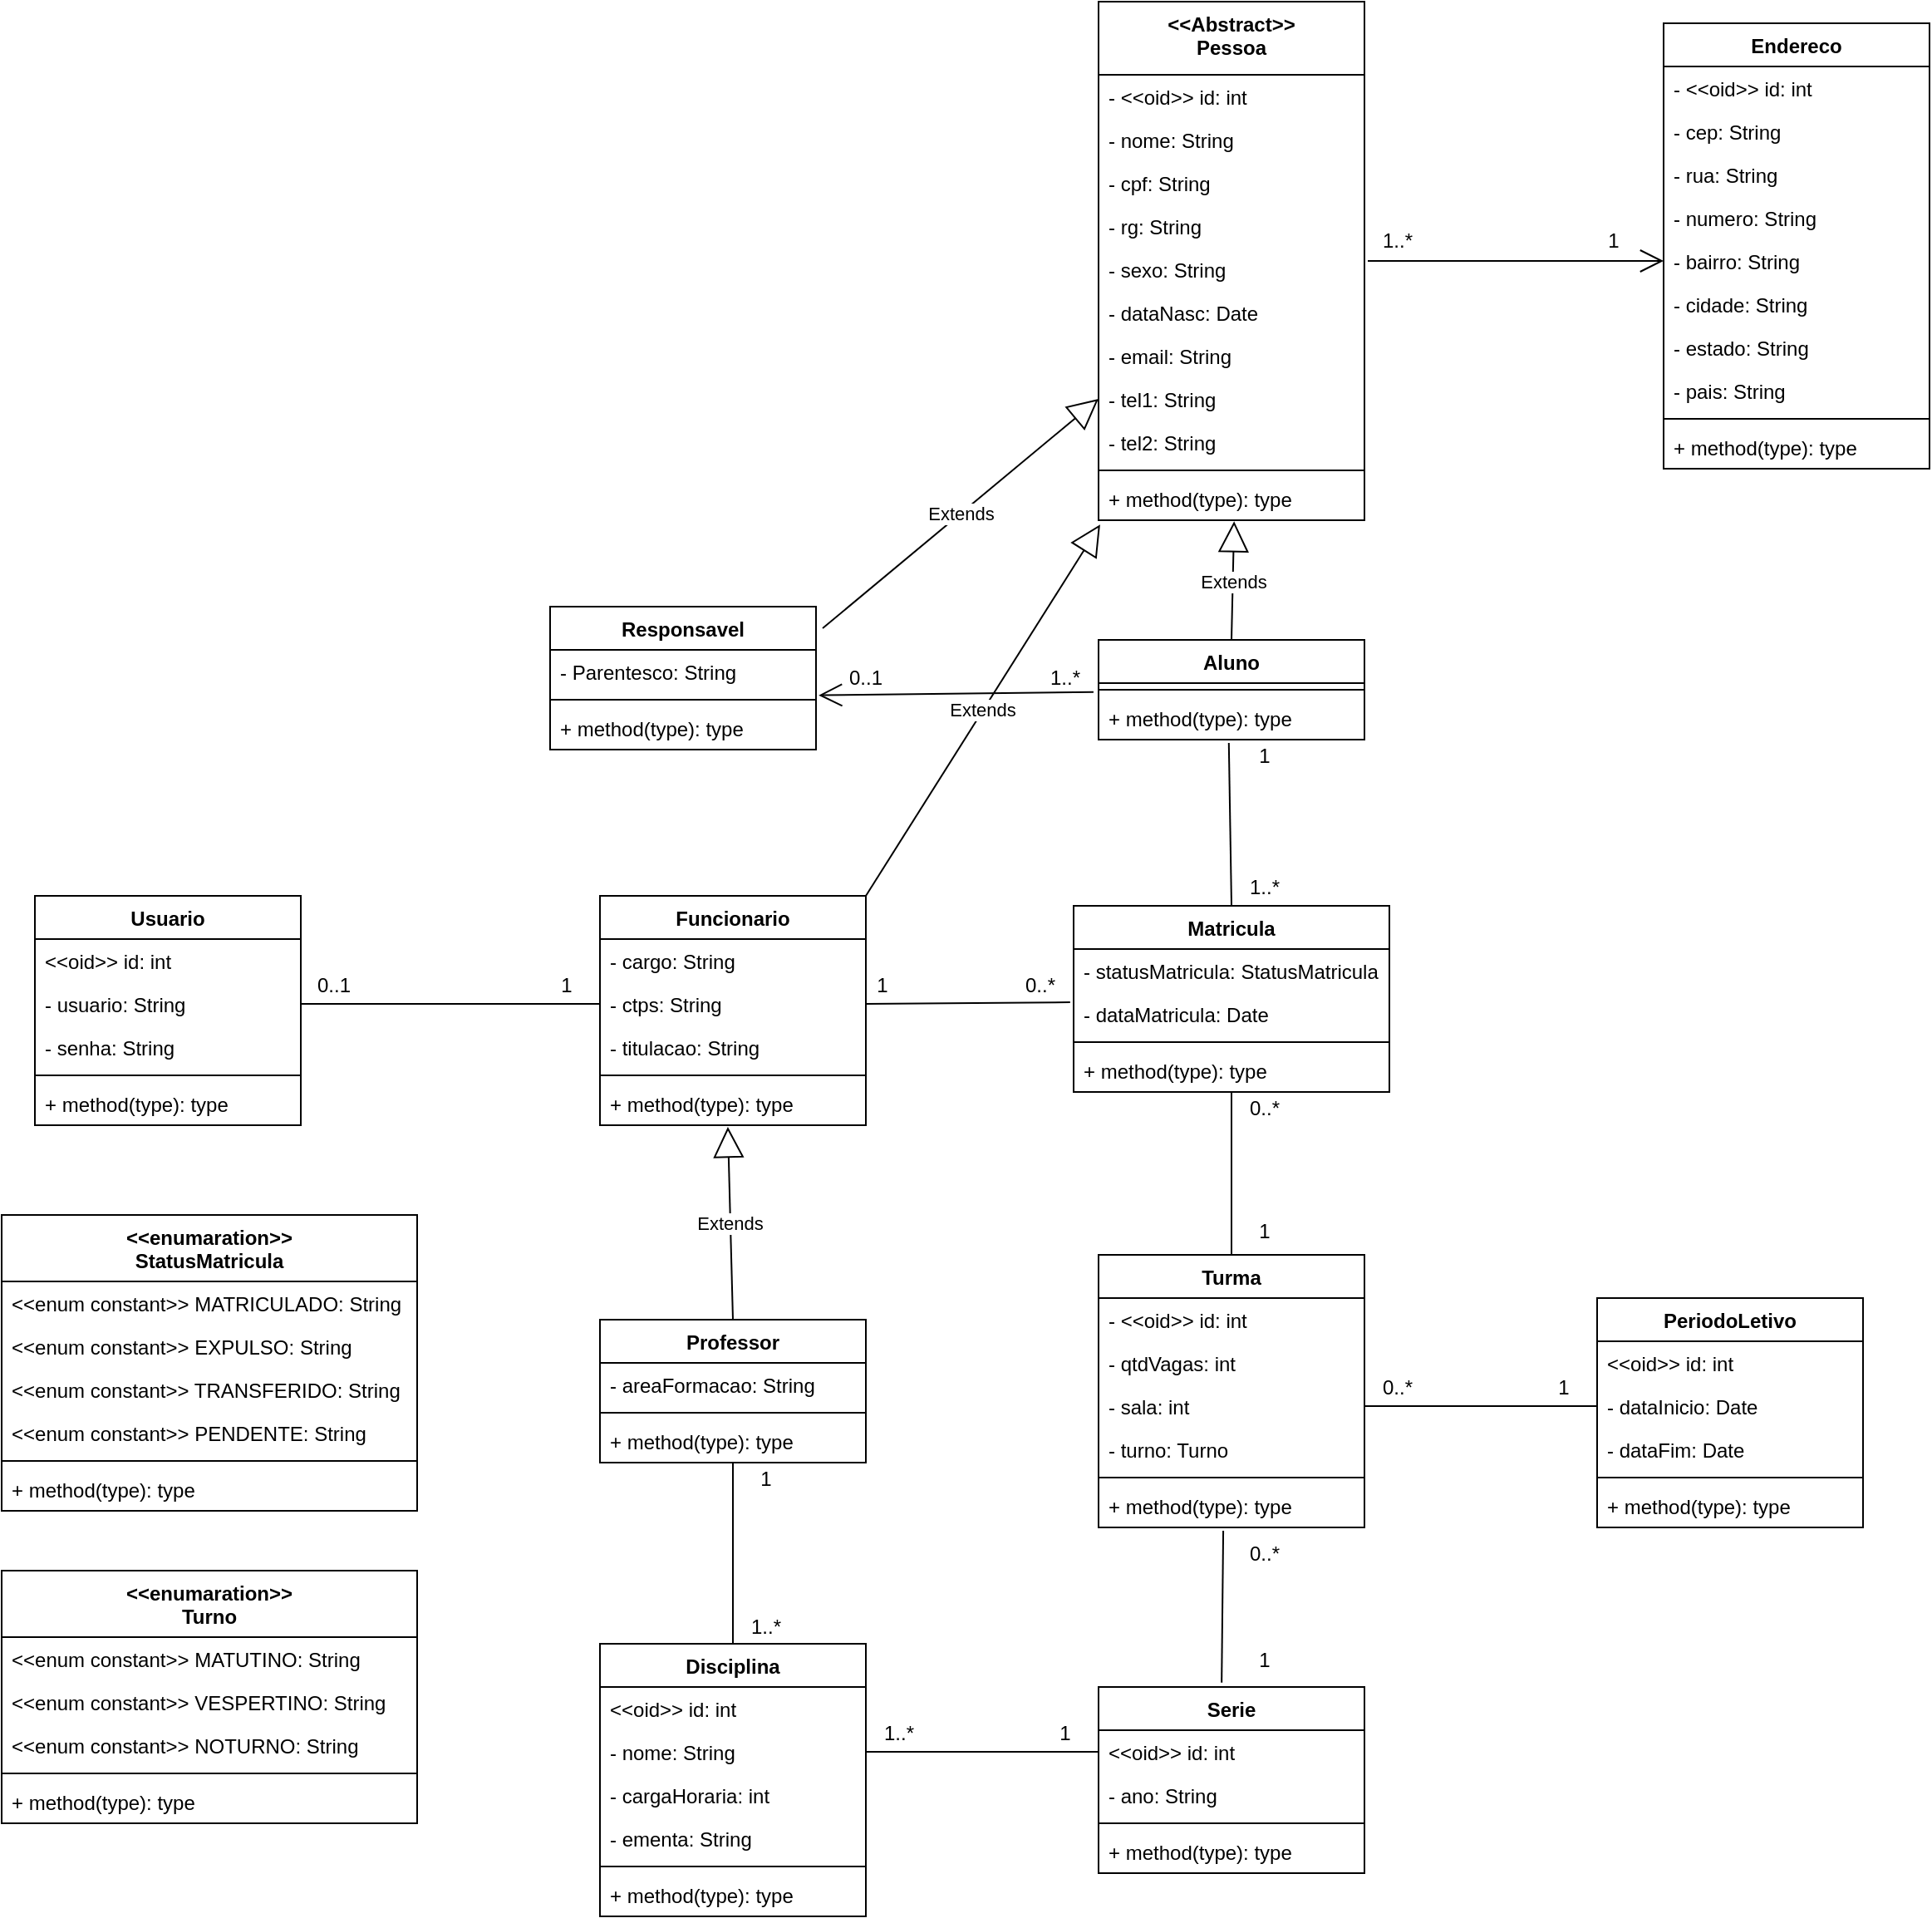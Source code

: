 <mxfile version="13.8.0" type="device"><diagram id="C5RBs43oDa-KdzZeNtuy" name="Page-1"><mxGraphModel dx="1609" dy="437" grid="1" gridSize="10" guides="1" tooltips="1" connect="1" arrows="1" fold="1" page="1" pageScale="1" pageWidth="827" pageHeight="1169" math="0" shadow="0"><root><mxCell id="WIyWlLk6GJQsqaUBKTNV-0"/><mxCell id="WIyWlLk6GJQsqaUBKTNV-1" parent="WIyWlLk6GJQsqaUBKTNV-0"/><mxCell id="DiafHQmwweqsq3NLb77E-28" value="" style="endArrow=open;endFill=1;endSize=12;html=1;entryX=0;entryY=0.5;entryDx=0;entryDy=0;" parent="WIyWlLk6GJQsqaUBKTNV-1" target="DiafHQmwweqsq3NLb77E-21" edge="1"><mxGeometry width="160" relative="1" as="geometry"><mxPoint x="462" y="182" as="sourcePoint"/><mxPoint x="490" y="470" as="targetPoint"/></mxGeometry></mxCell><mxCell id="DiafHQmwweqsq3NLb77E-4" value="&lt;&lt;Abstract&gt;&gt;&#10;Pessoa" style="swimlane;fontStyle=1;align=center;verticalAlign=top;childLayout=stackLayout;horizontal=1;startSize=44;horizontalStack=0;resizeParent=1;resizeParentMax=0;resizeLast=0;collapsible=1;marginBottom=0;" parent="WIyWlLk6GJQsqaUBKTNV-1" vertex="1"><mxGeometry x="300" y="26" width="160" height="312" as="geometry"/></mxCell><mxCell id="DiafHQmwweqsq3NLb77E-5" value="- &lt;&lt;oid&gt;&gt; id: int" style="text;strokeColor=none;fillColor=none;align=left;verticalAlign=top;spacingLeft=4;spacingRight=4;overflow=hidden;rotatable=0;points=[[0,0.5],[1,0.5]];portConstraint=eastwest;" parent="DiafHQmwweqsq3NLb77E-4" vertex="1"><mxGeometry y="44" width="160" height="26" as="geometry"/></mxCell><mxCell id="DiafHQmwweqsq3NLb77E-8" value="- nome: String" style="text;strokeColor=none;fillColor=none;align=left;verticalAlign=top;spacingLeft=4;spacingRight=4;overflow=hidden;rotatable=0;points=[[0,0.5],[1,0.5]];portConstraint=eastwest;" parent="DiafHQmwweqsq3NLb77E-4" vertex="1"><mxGeometry y="70" width="160" height="26" as="geometry"/></mxCell><mxCell id="DiafHQmwweqsq3NLb77E-9" value="- cpf: String" style="text;strokeColor=none;fillColor=none;align=left;verticalAlign=top;spacingLeft=4;spacingRight=4;overflow=hidden;rotatable=0;points=[[0,0.5],[1,0.5]];portConstraint=eastwest;" parent="DiafHQmwweqsq3NLb77E-4" vertex="1"><mxGeometry y="96" width="160" height="26" as="geometry"/></mxCell><mxCell id="DiafHQmwweqsq3NLb77E-10" value="- rg: String" style="text;strokeColor=none;fillColor=none;align=left;verticalAlign=top;spacingLeft=4;spacingRight=4;overflow=hidden;rotatable=0;points=[[0,0.5],[1,0.5]];portConstraint=eastwest;" parent="DiafHQmwweqsq3NLb77E-4" vertex="1"><mxGeometry y="122" width="160" height="26" as="geometry"/></mxCell><mxCell id="DiafHQmwweqsq3NLb77E-15" value="- sexo: String" style="text;strokeColor=none;fillColor=none;align=left;verticalAlign=top;spacingLeft=4;spacingRight=4;overflow=hidden;rotatable=0;points=[[0,0.5],[1,0.5]];portConstraint=eastwest;" parent="DiafHQmwweqsq3NLb77E-4" vertex="1"><mxGeometry y="148" width="160" height="26" as="geometry"/></mxCell><mxCell id="DiafHQmwweqsq3NLb77E-12" value="- dataNasc: Date" style="text;strokeColor=none;fillColor=none;align=left;verticalAlign=top;spacingLeft=4;spacingRight=4;overflow=hidden;rotatable=0;points=[[0,0.5],[1,0.5]];portConstraint=eastwest;" parent="DiafHQmwweqsq3NLb77E-4" vertex="1"><mxGeometry y="174" width="160" height="26" as="geometry"/></mxCell><mxCell id="DiafHQmwweqsq3NLb77E-11" value="- email: String" style="text;strokeColor=none;fillColor=none;align=left;verticalAlign=top;spacingLeft=4;spacingRight=4;overflow=hidden;rotatable=0;points=[[0,0.5],[1,0.5]];portConstraint=eastwest;" parent="DiafHQmwweqsq3NLb77E-4" vertex="1"><mxGeometry y="200" width="160" height="26" as="geometry"/></mxCell><mxCell id="DiafHQmwweqsq3NLb77E-13" value="- tel1: String" style="text;strokeColor=none;fillColor=none;align=left;verticalAlign=top;spacingLeft=4;spacingRight=4;overflow=hidden;rotatable=0;points=[[0,0.5],[1,0.5]];portConstraint=eastwest;" parent="DiafHQmwweqsq3NLb77E-4" vertex="1"><mxGeometry y="226" width="160" height="26" as="geometry"/></mxCell><mxCell id="DiafHQmwweqsq3NLb77E-14" value="- tel2: String" style="text;strokeColor=none;fillColor=none;align=left;verticalAlign=top;spacingLeft=4;spacingRight=4;overflow=hidden;rotatable=0;points=[[0,0.5],[1,0.5]];portConstraint=eastwest;" parent="DiafHQmwweqsq3NLb77E-4" vertex="1"><mxGeometry y="252" width="160" height="26" as="geometry"/></mxCell><mxCell id="DiafHQmwweqsq3NLb77E-6" value="" style="line;strokeWidth=1;fillColor=none;align=left;verticalAlign=middle;spacingTop=-1;spacingLeft=3;spacingRight=3;rotatable=0;labelPosition=right;points=[];portConstraint=eastwest;" parent="DiafHQmwweqsq3NLb77E-4" vertex="1"><mxGeometry y="278" width="160" height="8" as="geometry"/></mxCell><mxCell id="DiafHQmwweqsq3NLb77E-7" value="+ method(type): type" style="text;strokeColor=none;fillColor=none;align=left;verticalAlign=top;spacingLeft=4;spacingRight=4;overflow=hidden;rotatable=0;points=[[0,0.5],[1,0.5]];portConstraint=eastwest;" parent="DiafHQmwweqsq3NLb77E-4" vertex="1"><mxGeometry y="286" width="160" height="26" as="geometry"/></mxCell><mxCell id="DiafHQmwweqsq3NLb77E-38" value="Extends" style="endArrow=block;endSize=16;endFill=0;html=1;exitX=1;exitY=0;exitDx=0;exitDy=0;entryX=0.006;entryY=1.103;entryDx=0;entryDy=0;entryPerimeter=0;" parent="WIyWlLk6GJQsqaUBKTNV-1" source="DiafHQmwweqsq3NLb77E-34" target="DiafHQmwweqsq3NLb77E-7" edge="1"><mxGeometry width="160" relative="1" as="geometry"><mxPoint x="180" y="319" as="sourcePoint"/><mxPoint x="310" y="323" as="targetPoint"/><Array as="points"/></mxGeometry></mxCell><mxCell id="DiafHQmwweqsq3NLb77E-49" value="Extends" style="endArrow=block;endSize=16;endFill=0;html=1;exitX=0.5;exitY=0;exitDx=0;exitDy=0;entryX=0.481;entryY=1.038;entryDx=0;entryDy=0;entryPerimeter=0;" parent="WIyWlLk6GJQsqaUBKTNV-1" source="DiafHQmwweqsq3NLb77E-45" target="DiafHQmwweqsq3NLb77E-37" edge="1"><mxGeometry width="160" relative="1" as="geometry"><mxPoint x="170" y="500" as="sourcePoint"/><mxPoint x="310" y="411" as="targetPoint"/><Array as="points"/></mxGeometry></mxCell><mxCell id="DiafHQmwweqsq3NLb77E-61" value="Extends" style="endArrow=block;endSize=16;endFill=0;html=1;exitX=1.025;exitY=0.151;exitDx=0;exitDy=0;exitPerimeter=0;entryX=0;entryY=0.5;entryDx=0;entryDy=0;" parent="WIyWlLk6GJQsqaUBKTNV-1" source="DiafHQmwweqsq3NLb77E-29" target="DiafHQmwweqsq3NLb77E-13" edge="1"><mxGeometry width="160" relative="1" as="geometry"><mxPoint x="330" y="520" as="sourcePoint"/><mxPoint x="490" y="520" as="targetPoint"/></mxGeometry></mxCell><mxCell id="DiafHQmwweqsq3NLb77E-16" value="Endereco" style="swimlane;fontStyle=1;align=center;verticalAlign=top;childLayout=stackLayout;horizontal=1;startSize=26;horizontalStack=0;resizeParent=1;resizeParentMax=0;resizeLast=0;collapsible=1;marginBottom=0;" parent="WIyWlLk6GJQsqaUBKTNV-1" vertex="1"><mxGeometry x="640" y="39" width="160" height="268" as="geometry"/></mxCell><mxCell id="DiafHQmwweqsq3NLb77E-17" value="- &lt;&lt;oid&gt;&gt; id: int" style="text;strokeColor=none;fillColor=none;align=left;verticalAlign=top;spacingLeft=4;spacingRight=4;overflow=hidden;rotatable=0;points=[[0,0.5],[1,0.5]];portConstraint=eastwest;" parent="DiafHQmwweqsq3NLb77E-16" vertex="1"><mxGeometry y="26" width="160" height="26" as="geometry"/></mxCell><mxCell id="DiafHQmwweqsq3NLb77E-18" value="- cep: String" style="text;strokeColor=none;fillColor=none;align=left;verticalAlign=top;spacingLeft=4;spacingRight=4;overflow=hidden;rotatable=0;points=[[0,0.5],[1,0.5]];portConstraint=eastwest;" parent="DiafHQmwweqsq3NLb77E-16" vertex="1"><mxGeometry y="52" width="160" height="26" as="geometry"/></mxCell><mxCell id="DiafHQmwweqsq3NLb77E-19" value="- rua: String" style="text;strokeColor=none;fillColor=none;align=left;verticalAlign=top;spacingLeft=4;spacingRight=4;overflow=hidden;rotatable=0;points=[[0,0.5],[1,0.5]];portConstraint=eastwest;" parent="DiafHQmwweqsq3NLb77E-16" vertex="1"><mxGeometry y="78" width="160" height="26" as="geometry"/></mxCell><mxCell id="DiafHQmwweqsq3NLb77E-20" value="- numero: String" style="text;strokeColor=none;fillColor=none;align=left;verticalAlign=top;spacingLeft=4;spacingRight=4;overflow=hidden;rotatable=0;points=[[0,0.5],[1,0.5]];portConstraint=eastwest;" parent="DiafHQmwweqsq3NLb77E-16" vertex="1"><mxGeometry y="104" width="160" height="26" as="geometry"/></mxCell><mxCell id="DiafHQmwweqsq3NLb77E-21" value="- bairro: String" style="text;strokeColor=none;fillColor=none;align=left;verticalAlign=top;spacingLeft=4;spacingRight=4;overflow=hidden;rotatable=0;points=[[0,0.5],[1,0.5]];portConstraint=eastwest;" parent="DiafHQmwweqsq3NLb77E-16" vertex="1"><mxGeometry y="130" width="160" height="26" as="geometry"/></mxCell><mxCell id="DiafHQmwweqsq3NLb77E-23" value="- cidade: String" style="text;strokeColor=none;fillColor=none;align=left;verticalAlign=top;spacingLeft=4;spacingRight=4;overflow=hidden;rotatable=0;points=[[0,0.5],[1,0.5]];portConstraint=eastwest;" parent="DiafHQmwweqsq3NLb77E-16" vertex="1"><mxGeometry y="156" width="160" height="26" as="geometry"/></mxCell><mxCell id="DiafHQmwweqsq3NLb77E-24" value="- estado: String" style="text;strokeColor=none;fillColor=none;align=left;verticalAlign=top;spacingLeft=4;spacingRight=4;overflow=hidden;rotatable=0;points=[[0,0.5],[1,0.5]];portConstraint=eastwest;" parent="DiafHQmwweqsq3NLb77E-16" vertex="1"><mxGeometry y="182" width="160" height="26" as="geometry"/></mxCell><mxCell id="DiafHQmwweqsq3NLb77E-25" value="- pais: String" style="text;strokeColor=none;fillColor=none;align=left;verticalAlign=top;spacingLeft=4;spacingRight=4;overflow=hidden;rotatable=0;points=[[0,0.5],[1,0.5]];portConstraint=eastwest;" parent="DiafHQmwweqsq3NLb77E-16" vertex="1"><mxGeometry y="208" width="160" height="26" as="geometry"/></mxCell><mxCell id="DiafHQmwweqsq3NLb77E-26" value="" style="line;strokeWidth=1;fillColor=none;align=left;verticalAlign=middle;spacingTop=-1;spacingLeft=3;spacingRight=3;rotatable=0;labelPosition=right;points=[];portConstraint=eastwest;" parent="DiafHQmwweqsq3NLb77E-16" vertex="1"><mxGeometry y="234" width="160" height="8" as="geometry"/></mxCell><mxCell id="DiafHQmwweqsq3NLb77E-27" value="+ method(type): type" style="text;strokeColor=none;fillColor=none;align=left;verticalAlign=top;spacingLeft=4;spacingRight=4;overflow=hidden;rotatable=0;points=[[0,0.5],[1,0.5]];portConstraint=eastwest;" parent="DiafHQmwweqsq3NLb77E-16" vertex="1"><mxGeometry y="242" width="160" height="26" as="geometry"/></mxCell><mxCell id="DiafHQmwweqsq3NLb77E-50" value="Matricula" style="swimlane;fontStyle=1;align=center;verticalAlign=top;childLayout=stackLayout;horizontal=1;startSize=26;horizontalStack=0;resizeParent=1;resizeParentMax=0;resizeLast=0;collapsible=1;marginBottom=0;" parent="WIyWlLk6GJQsqaUBKTNV-1" vertex="1"><mxGeometry x="285" y="570" width="190" height="112" as="geometry"/></mxCell><mxCell id="DiafHQmwweqsq3NLb77E-51" value="- statusMatricula: StatusMatricula" style="text;strokeColor=none;fillColor=none;align=left;verticalAlign=top;spacingLeft=4;spacingRight=4;overflow=hidden;rotatable=0;points=[[0,0.5],[1,0.5]];portConstraint=eastwest;" parent="DiafHQmwweqsq3NLb77E-50" vertex="1"><mxGeometry y="26" width="190" height="26" as="geometry"/></mxCell><mxCell id="DiafHQmwweqsq3NLb77E-54" value="- dataMatricula: Date" style="text;strokeColor=none;fillColor=none;align=left;verticalAlign=top;spacingLeft=4;spacingRight=4;overflow=hidden;rotatable=0;points=[[0,0.5],[1,0.5]];portConstraint=eastwest;" parent="DiafHQmwweqsq3NLb77E-50" vertex="1"><mxGeometry y="52" width="190" height="26" as="geometry"/></mxCell><mxCell id="DiafHQmwweqsq3NLb77E-52" value="" style="line;strokeWidth=1;fillColor=none;align=left;verticalAlign=middle;spacingTop=-1;spacingLeft=3;spacingRight=3;rotatable=0;labelPosition=right;points=[];portConstraint=eastwest;" parent="DiafHQmwweqsq3NLb77E-50" vertex="1"><mxGeometry y="78" width="190" height="8" as="geometry"/></mxCell><mxCell id="DiafHQmwweqsq3NLb77E-53" value="+ method(type): type" style="text;strokeColor=none;fillColor=none;align=left;verticalAlign=top;spacingLeft=4;spacingRight=4;overflow=hidden;rotatable=0;points=[[0,0.5],[1,0.5]];portConstraint=eastwest;" parent="DiafHQmwweqsq3NLb77E-50" vertex="1"><mxGeometry y="86" width="190" height="26" as="geometry"/></mxCell><mxCell id="DiafHQmwweqsq3NLb77E-65" value="" style="endArrow=none;html=1;exitX=0.5;exitY=0;exitDx=0;exitDy=0;entryX=0.5;entryY=1;entryDx=0;entryDy=0;entryPerimeter=0;" parent="WIyWlLk6GJQsqaUBKTNV-1" source="DiafHQmwweqsq3NLb77E-57" target="DiafHQmwweqsq3NLb77E-53" edge="1"><mxGeometry width="50" height="50" relative="1" as="geometry"><mxPoint x="390" y="540" as="sourcePoint"/><mxPoint x="380" y="690" as="targetPoint"/></mxGeometry></mxCell><mxCell id="DiafHQmwweqsq3NLb77E-29" value="Responsavel" style="swimlane;fontStyle=1;align=center;verticalAlign=top;childLayout=stackLayout;horizontal=1;startSize=26;horizontalStack=0;resizeParent=1;resizeParentMax=0;resizeLast=0;collapsible=1;marginBottom=0;" parent="WIyWlLk6GJQsqaUBKTNV-1" vertex="1"><mxGeometry x="-30" y="390" width="160" height="86" as="geometry"/></mxCell><mxCell id="DiafHQmwweqsq3NLb77E-30" value="- Parentesco: String" style="text;strokeColor=none;fillColor=none;align=left;verticalAlign=top;spacingLeft=4;spacingRight=4;overflow=hidden;rotatable=0;points=[[0,0.5],[1,0.5]];portConstraint=eastwest;" parent="DiafHQmwweqsq3NLb77E-29" vertex="1"><mxGeometry y="26" width="160" height="26" as="geometry"/></mxCell><mxCell id="DiafHQmwweqsq3NLb77E-31" value="" style="line;strokeWidth=1;fillColor=none;align=left;verticalAlign=middle;spacingTop=-1;spacingLeft=3;spacingRight=3;rotatable=0;labelPosition=right;points=[];portConstraint=eastwest;" parent="DiafHQmwweqsq3NLb77E-29" vertex="1"><mxGeometry y="52" width="160" height="8" as="geometry"/></mxCell><mxCell id="DiafHQmwweqsq3NLb77E-32" value="+ method(type): type" style="text;strokeColor=none;fillColor=none;align=left;verticalAlign=top;spacingLeft=4;spacingRight=4;overflow=hidden;rotatable=0;points=[[0,0.5],[1,0.5]];portConstraint=eastwest;" parent="DiafHQmwweqsq3NLb77E-29" vertex="1"><mxGeometry y="60" width="160" height="26" as="geometry"/></mxCell><mxCell id="DiafHQmwweqsq3NLb77E-57" value="Turma" style="swimlane;fontStyle=1;align=center;verticalAlign=top;childLayout=stackLayout;horizontal=1;startSize=26;horizontalStack=0;resizeParent=1;resizeParentMax=0;resizeLast=0;collapsible=1;marginBottom=0;" parent="WIyWlLk6GJQsqaUBKTNV-1" vertex="1"><mxGeometry x="300" y="780" width="160" height="164" as="geometry"/></mxCell><mxCell id="DiafHQmwweqsq3NLb77E-66" value="- &lt;&lt;oid&gt;&gt; id: int" style="text;strokeColor=none;fillColor=none;align=left;verticalAlign=top;spacingLeft=4;spacingRight=4;overflow=hidden;rotatable=0;points=[[0,0.5],[1,0.5]];portConstraint=eastwest;" parent="DiafHQmwweqsq3NLb77E-57" vertex="1"><mxGeometry y="26" width="160" height="26" as="geometry"/></mxCell><mxCell id="DiafHQmwweqsq3NLb77E-67" value="- qtdVagas: int" style="text;strokeColor=none;fillColor=none;align=left;verticalAlign=top;spacingLeft=4;spacingRight=4;overflow=hidden;rotatable=0;points=[[0,0.5],[1,0.5]];portConstraint=eastwest;" parent="DiafHQmwweqsq3NLb77E-57" vertex="1"><mxGeometry y="52" width="160" height="26" as="geometry"/></mxCell><mxCell id="DiafHQmwweqsq3NLb77E-68" value="- sala: int" style="text;strokeColor=none;fillColor=none;align=left;verticalAlign=top;spacingLeft=4;spacingRight=4;overflow=hidden;rotatable=0;points=[[0,0.5],[1,0.5]];portConstraint=eastwest;" parent="DiafHQmwweqsq3NLb77E-57" vertex="1"><mxGeometry y="78" width="160" height="26" as="geometry"/></mxCell><mxCell id="DiafHQmwweqsq3NLb77E-58" value="- turno: Turno" style="text;strokeColor=none;fillColor=none;align=left;verticalAlign=top;spacingLeft=4;spacingRight=4;overflow=hidden;rotatable=0;points=[[0,0.5],[1,0.5]];portConstraint=eastwest;" parent="DiafHQmwweqsq3NLb77E-57" vertex="1"><mxGeometry y="104" width="160" height="26" as="geometry"/></mxCell><mxCell id="DiafHQmwweqsq3NLb77E-59" value="" style="line;strokeWidth=1;fillColor=none;align=left;verticalAlign=middle;spacingTop=-1;spacingLeft=3;spacingRight=3;rotatable=0;labelPosition=right;points=[];portConstraint=eastwest;" parent="DiafHQmwweqsq3NLb77E-57" vertex="1"><mxGeometry y="130" width="160" height="8" as="geometry"/></mxCell><mxCell id="DiafHQmwweqsq3NLb77E-60" value="+ method(type): type" style="text;strokeColor=none;fillColor=none;align=left;verticalAlign=top;spacingLeft=4;spacingRight=4;overflow=hidden;rotatable=0;points=[[0,0.5],[1,0.5]];portConstraint=eastwest;" parent="DiafHQmwweqsq3NLb77E-57" vertex="1"><mxGeometry y="138" width="160" height="26" as="geometry"/></mxCell><mxCell id="DiafHQmwweqsq3NLb77E-82" value="" style="endArrow=none;html=1;exitX=0.463;exitY=-0.023;exitDx=0;exitDy=0;exitPerimeter=0;entryX=0.469;entryY=1.077;entryDx=0;entryDy=0;entryPerimeter=0;" parent="WIyWlLk6GJQsqaUBKTNV-1" source="DiafHQmwweqsq3NLb77E-69" target="DiafHQmwweqsq3NLb77E-60" edge="1"><mxGeometry width="50" height="50" relative="1" as="geometry"><mxPoint x="390" y="810" as="sourcePoint"/><mxPoint x="440" y="760" as="targetPoint"/></mxGeometry></mxCell><mxCell id="dsRJiLM1jKQQG6UvxEpi-8" value="Aluno" style="swimlane;fontStyle=1;align=center;verticalAlign=top;childLayout=stackLayout;horizontal=1;startSize=26;horizontalStack=0;resizeParent=1;resizeParentMax=0;resizeLast=0;collapsible=1;marginBottom=0;" parent="WIyWlLk6GJQsqaUBKTNV-1" vertex="1"><mxGeometry x="300" y="410" width="160" height="60" as="geometry"/></mxCell><mxCell id="dsRJiLM1jKQQG6UvxEpi-18" value="" style="line;strokeWidth=1;fillColor=none;align=left;verticalAlign=middle;spacingTop=-1;spacingLeft=3;spacingRight=3;rotatable=0;labelPosition=right;points=[];portConstraint=eastwest;" parent="dsRJiLM1jKQQG6UvxEpi-8" vertex="1"><mxGeometry y="26" width="160" height="8" as="geometry"/></mxCell><mxCell id="dsRJiLM1jKQQG6UvxEpi-19" value="+ method(type): type" style="text;strokeColor=none;fillColor=none;align=left;verticalAlign=top;spacingLeft=4;spacingRight=4;overflow=hidden;rotatable=0;points=[[0,0.5],[1,0.5]];portConstraint=eastwest;" parent="dsRJiLM1jKQQG6UvxEpi-8" vertex="1"><mxGeometry y="34" width="160" height="26" as="geometry"/></mxCell><mxCell id="DiafHQmwweqsq3NLb77E-34" value="Funcionario" style="swimlane;fontStyle=1;align=center;verticalAlign=top;childLayout=stackLayout;horizontal=1;startSize=26;horizontalStack=0;resizeParent=1;resizeParentMax=0;resizeLast=0;collapsible=1;marginBottom=0;" parent="WIyWlLk6GJQsqaUBKTNV-1" vertex="1"><mxGeometry y="564" width="160" height="138" as="geometry"/></mxCell><mxCell id="DiafHQmwweqsq3NLb77E-91" value="- cargo: String" style="text;strokeColor=none;fillColor=none;align=left;verticalAlign=top;spacingLeft=4;spacingRight=4;overflow=hidden;rotatable=0;points=[[0,0.5],[1,0.5]];portConstraint=eastwest;" parent="DiafHQmwweqsq3NLb77E-34" vertex="1"><mxGeometry y="26" width="160" height="26" as="geometry"/></mxCell><mxCell id="DiafHQmwweqsq3NLb77E-35" value="- ctps: String" style="text;strokeColor=none;fillColor=none;align=left;verticalAlign=top;spacingLeft=4;spacingRight=4;overflow=hidden;rotatable=0;points=[[0,0.5],[1,0.5]];portConstraint=eastwest;" parent="DiafHQmwweqsq3NLb77E-34" vertex="1"><mxGeometry y="52" width="160" height="26" as="geometry"/></mxCell><mxCell id="DiafHQmwweqsq3NLb77E-39" value="- titulacao: String" style="text;strokeColor=none;fillColor=none;align=left;verticalAlign=top;spacingLeft=4;spacingRight=4;overflow=hidden;rotatable=0;points=[[0,0.5],[1,0.5]];portConstraint=eastwest;" parent="DiafHQmwweqsq3NLb77E-34" vertex="1"><mxGeometry y="78" width="160" height="26" as="geometry"/></mxCell><mxCell id="DiafHQmwweqsq3NLb77E-36" value="" style="line;strokeWidth=1;fillColor=none;align=left;verticalAlign=middle;spacingTop=-1;spacingLeft=3;spacingRight=3;rotatable=0;labelPosition=right;points=[];portConstraint=eastwest;" parent="DiafHQmwweqsq3NLb77E-34" vertex="1"><mxGeometry y="104" width="160" height="8" as="geometry"/></mxCell><mxCell id="DiafHQmwweqsq3NLb77E-37" value="+ method(type): type" style="text;strokeColor=none;fillColor=none;align=left;verticalAlign=top;spacingLeft=4;spacingRight=4;overflow=hidden;rotatable=0;points=[[0,0.5],[1,0.5]];portConstraint=eastwest;" parent="DiafHQmwweqsq3NLb77E-34" vertex="1"><mxGeometry y="112" width="160" height="26" as="geometry"/></mxCell><mxCell id="DiafHQmwweqsq3NLb77E-109" value="Usuario" style="swimlane;fontStyle=1;align=center;verticalAlign=top;childLayout=stackLayout;horizontal=1;startSize=26;horizontalStack=0;resizeParent=1;resizeParentMax=0;resizeLast=0;collapsible=1;marginBottom=0;" parent="WIyWlLk6GJQsqaUBKTNV-1" vertex="1"><mxGeometry x="-340" y="564" width="160" height="138" as="geometry"/></mxCell><mxCell id="DiafHQmwweqsq3NLb77E-113" value="&lt;&lt;oid&gt;&gt; id: int" style="text;strokeColor=none;fillColor=none;align=left;verticalAlign=top;spacingLeft=4;spacingRight=4;overflow=hidden;rotatable=0;points=[[0,0.5],[1,0.5]];portConstraint=eastwest;" parent="DiafHQmwweqsq3NLb77E-109" vertex="1"><mxGeometry y="26" width="160" height="26" as="geometry"/></mxCell><mxCell id="DiafHQmwweqsq3NLb77E-110" value="- usuario: String" style="text;strokeColor=none;fillColor=none;align=left;verticalAlign=top;spacingLeft=4;spacingRight=4;overflow=hidden;rotatable=0;points=[[0,0.5],[1,0.5]];portConstraint=eastwest;" parent="DiafHQmwweqsq3NLb77E-109" vertex="1"><mxGeometry y="52" width="160" height="26" as="geometry"/></mxCell><mxCell id="DiafHQmwweqsq3NLb77E-114" value="- senha: String" style="text;strokeColor=none;fillColor=none;align=left;verticalAlign=top;spacingLeft=4;spacingRight=4;overflow=hidden;rotatable=0;points=[[0,0.5],[1,0.5]];portConstraint=eastwest;" parent="DiafHQmwweqsq3NLb77E-109" vertex="1"><mxGeometry y="78" width="160" height="26" as="geometry"/></mxCell><mxCell id="DiafHQmwweqsq3NLb77E-111" value="" style="line;strokeWidth=1;fillColor=none;align=left;verticalAlign=middle;spacingTop=-1;spacingLeft=3;spacingRight=3;rotatable=0;labelPosition=right;points=[];portConstraint=eastwest;" parent="DiafHQmwweqsq3NLb77E-109" vertex="1"><mxGeometry y="104" width="160" height="8" as="geometry"/></mxCell><mxCell id="DiafHQmwweqsq3NLb77E-112" value="+ method(type): type" style="text;strokeColor=none;fillColor=none;align=left;verticalAlign=top;spacingLeft=4;spacingRight=4;overflow=hidden;rotatable=0;points=[[0,0.5],[1,0.5]];portConstraint=eastwest;" parent="DiafHQmwweqsq3NLb77E-109" vertex="1"><mxGeometry y="112" width="160" height="26" as="geometry"/></mxCell><mxCell id="DiafHQmwweqsq3NLb77E-69" value="Serie" style="swimlane;fontStyle=1;align=center;verticalAlign=top;childLayout=stackLayout;horizontal=1;startSize=26;horizontalStack=0;resizeParent=1;resizeParentMax=0;resizeLast=0;collapsible=1;marginBottom=0;" parent="WIyWlLk6GJQsqaUBKTNV-1" vertex="1"><mxGeometry x="300" y="1040" width="160" height="112" as="geometry"/></mxCell><mxCell id="DiafHQmwweqsq3NLb77E-97" value="&lt;&lt;oid&gt;&gt; id: int" style="text;strokeColor=none;fillColor=none;align=left;verticalAlign=top;spacingLeft=4;spacingRight=4;overflow=hidden;rotatable=0;points=[[0,0.5],[1,0.5]];portConstraint=eastwest;" parent="DiafHQmwweqsq3NLb77E-69" vertex="1"><mxGeometry y="26" width="160" height="26" as="geometry"/></mxCell><mxCell id="DiafHQmwweqsq3NLb77E-70" value="- ano: String" style="text;strokeColor=none;fillColor=none;align=left;verticalAlign=top;spacingLeft=4;spacingRight=4;overflow=hidden;rotatable=0;points=[[0,0.5],[1,0.5]];portConstraint=eastwest;" parent="DiafHQmwweqsq3NLb77E-69" vertex="1"><mxGeometry y="52" width="160" height="26" as="geometry"/></mxCell><mxCell id="DiafHQmwweqsq3NLb77E-71" value="" style="line;strokeWidth=1;fillColor=none;align=left;verticalAlign=middle;spacingTop=-1;spacingLeft=3;spacingRight=3;rotatable=0;labelPosition=right;points=[];portConstraint=eastwest;" parent="DiafHQmwweqsq3NLb77E-69" vertex="1"><mxGeometry y="78" width="160" height="8" as="geometry"/></mxCell><mxCell id="DiafHQmwweqsq3NLb77E-72" value="+ method(type): type" style="text;strokeColor=none;fillColor=none;align=left;verticalAlign=top;spacingLeft=4;spacingRight=4;overflow=hidden;rotatable=0;points=[[0,0.5],[1,0.5]];portConstraint=eastwest;" parent="DiafHQmwweqsq3NLb77E-69" vertex="1"><mxGeometry y="86" width="160" height="26" as="geometry"/></mxCell><mxCell id="DiafHQmwweqsq3NLb77E-83" value="" style="endArrow=none;html=1;exitX=1;exitY=0.5;exitDx=0;exitDy=0;entryX=0;entryY=0.5;entryDx=0;entryDy=0;" parent="WIyWlLk6GJQsqaUBKTNV-1" source="DiafHQmwweqsq3NLb77E-76" target="DiafHQmwweqsq3NLb77E-97" edge="1"><mxGeometry width="50" height="50" relative="1" as="geometry"><mxPoint x="390" y="910" as="sourcePoint"/><mxPoint x="440" y="860" as="targetPoint"/></mxGeometry></mxCell><mxCell id="DiafHQmwweqsq3NLb77E-84" value="" style="endArrow=none;html=1;exitX=0.5;exitY=0;exitDx=0;exitDy=0;entryX=0.5;entryY=1;entryDx=0;entryDy=0;entryPerimeter=0;" parent="WIyWlLk6GJQsqaUBKTNV-1" source="DiafHQmwweqsq3NLb77E-75" target="DiafHQmwweqsq3NLb77E-48" edge="1"><mxGeometry width="50" height="50" relative="1" as="geometry"><mxPoint x="390" y="910" as="sourcePoint"/><mxPoint x="78" y="830" as="targetPoint"/></mxGeometry></mxCell><mxCell id="DiafHQmwweqsq3NLb77E-90" value="" style="endArrow=none;html=1;entryX=0;entryY=0.5;entryDx=0;entryDy=0;exitX=1;exitY=0.5;exitDx=0;exitDy=0;" parent="WIyWlLk6GJQsqaUBKTNV-1" source="DiafHQmwweqsq3NLb77E-68" target="DiafHQmwweqsq3NLb77E-86" edge="1"><mxGeometry width="50" height="50" relative="1" as="geometry"><mxPoint x="390" y="910" as="sourcePoint"/><mxPoint x="440" y="860" as="targetPoint"/></mxGeometry></mxCell><mxCell id="DiafHQmwweqsq3NLb77E-85" value="PeriodoLetivo" style="swimlane;fontStyle=1;align=center;verticalAlign=top;childLayout=stackLayout;horizontal=1;startSize=26;horizontalStack=0;resizeParent=1;resizeParentMax=0;resizeLast=0;collapsible=1;marginBottom=0;" parent="WIyWlLk6GJQsqaUBKTNV-1" vertex="1"><mxGeometry x="600" y="806" width="160" height="138" as="geometry"/></mxCell><mxCell id="DiafHQmwweqsq3NLb77E-96" value="&lt;&lt;oid&gt;&gt; id: int" style="text;strokeColor=none;fillColor=none;align=left;verticalAlign=top;spacingLeft=4;spacingRight=4;overflow=hidden;rotatable=0;points=[[0,0.5],[1,0.5]];portConstraint=eastwest;" parent="DiafHQmwweqsq3NLb77E-85" vertex="1"><mxGeometry y="26" width="160" height="26" as="geometry"/></mxCell><mxCell id="DiafHQmwweqsq3NLb77E-86" value="- dataInicio: Date" style="text;strokeColor=none;fillColor=none;align=left;verticalAlign=top;spacingLeft=4;spacingRight=4;overflow=hidden;rotatable=0;points=[[0,0.5],[1,0.5]];portConstraint=eastwest;" parent="DiafHQmwweqsq3NLb77E-85" vertex="1"><mxGeometry y="52" width="160" height="26" as="geometry"/></mxCell><mxCell id="DiafHQmwweqsq3NLb77E-89" value="- dataFim: Date" style="text;strokeColor=none;fillColor=none;align=left;verticalAlign=top;spacingLeft=4;spacingRight=4;overflow=hidden;rotatable=0;points=[[0,0.5],[1,0.5]];portConstraint=eastwest;" parent="DiafHQmwweqsq3NLb77E-85" vertex="1"><mxGeometry y="78" width="160" height="26" as="geometry"/></mxCell><mxCell id="DiafHQmwweqsq3NLb77E-87" value="" style="line;strokeWidth=1;fillColor=none;align=left;verticalAlign=middle;spacingTop=-1;spacingLeft=3;spacingRight=3;rotatable=0;labelPosition=right;points=[];portConstraint=eastwest;" parent="DiafHQmwweqsq3NLb77E-85" vertex="1"><mxGeometry y="104" width="160" height="8" as="geometry"/></mxCell><mxCell id="DiafHQmwweqsq3NLb77E-88" value="+ method(type): type" style="text;strokeColor=none;fillColor=none;align=left;verticalAlign=top;spacingLeft=4;spacingRight=4;overflow=hidden;rotatable=0;points=[[0,0.5],[1,0.5]];portConstraint=eastwest;" parent="DiafHQmwweqsq3NLb77E-85" vertex="1"><mxGeometry y="112" width="160" height="26" as="geometry"/></mxCell><mxCell id="DiafHQmwweqsq3NLb77E-75" value="Disciplina" style="swimlane;fontStyle=1;align=center;verticalAlign=top;childLayout=stackLayout;horizontal=1;startSize=26;horizontalStack=0;resizeParent=1;resizeParentMax=0;resizeLast=0;collapsible=1;marginBottom=0;" parent="WIyWlLk6GJQsqaUBKTNV-1" vertex="1"><mxGeometry y="1014" width="160" height="164" as="geometry"/></mxCell><mxCell id="DiafHQmwweqsq3NLb77E-98" value="&lt;&lt;oid&gt;&gt; id: int" style="text;strokeColor=none;fillColor=none;align=left;verticalAlign=top;spacingLeft=4;spacingRight=4;overflow=hidden;rotatable=0;points=[[0,0.5],[1,0.5]];portConstraint=eastwest;" parent="DiafHQmwweqsq3NLb77E-75" vertex="1"><mxGeometry y="26" width="160" height="26" as="geometry"/></mxCell><mxCell id="DiafHQmwweqsq3NLb77E-76" value="- nome: String" style="text;strokeColor=none;fillColor=none;align=left;verticalAlign=top;spacingLeft=4;spacingRight=4;overflow=hidden;rotatable=0;points=[[0,0.5],[1,0.5]];portConstraint=eastwest;" parent="DiafHQmwweqsq3NLb77E-75" vertex="1"><mxGeometry y="52" width="160" height="26" as="geometry"/></mxCell><mxCell id="DiafHQmwweqsq3NLb77E-80" value="- cargaHoraria: int" style="text;strokeColor=none;fillColor=none;align=left;verticalAlign=top;spacingLeft=4;spacingRight=4;overflow=hidden;rotatable=0;points=[[0,0.5],[1,0.5]];portConstraint=eastwest;" parent="DiafHQmwweqsq3NLb77E-75" vertex="1"><mxGeometry y="78" width="160" height="26" as="geometry"/></mxCell><mxCell id="DiafHQmwweqsq3NLb77E-79" value="- ementa: String" style="text;strokeColor=none;fillColor=none;align=left;verticalAlign=top;spacingLeft=4;spacingRight=4;overflow=hidden;rotatable=0;points=[[0,0.5],[1,0.5]];portConstraint=eastwest;" parent="DiafHQmwweqsq3NLb77E-75" vertex="1"><mxGeometry y="104" width="160" height="26" as="geometry"/></mxCell><mxCell id="DiafHQmwweqsq3NLb77E-77" value="" style="line;strokeWidth=1;fillColor=none;align=left;verticalAlign=middle;spacingTop=-1;spacingLeft=3;spacingRight=3;rotatable=0;labelPosition=right;points=[];portConstraint=eastwest;" parent="DiafHQmwweqsq3NLb77E-75" vertex="1"><mxGeometry y="130" width="160" height="8" as="geometry"/></mxCell><mxCell id="DiafHQmwweqsq3NLb77E-78" value="+ method(type): type" style="text;strokeColor=none;fillColor=none;align=left;verticalAlign=top;spacingLeft=4;spacingRight=4;overflow=hidden;rotatable=0;points=[[0,0.5],[1,0.5]];portConstraint=eastwest;" parent="DiafHQmwweqsq3NLb77E-75" vertex="1"><mxGeometry y="138" width="160" height="26" as="geometry"/></mxCell><mxCell id="DiafHQmwweqsq3NLb77E-115" value="" style="endArrow=none;html=1;entryX=0;entryY=0.5;entryDx=0;entryDy=0;exitX=1;exitY=0.5;exitDx=0;exitDy=0;" parent="WIyWlLk6GJQsqaUBKTNV-1" source="DiafHQmwweqsq3NLb77E-110" target="DiafHQmwweqsq3NLb77E-35" edge="1"><mxGeometry width="50" height="50" relative="1" as="geometry"><mxPoint x="-150" y="529" as="sourcePoint"/><mxPoint x="200" y="770" as="targetPoint"/></mxGeometry></mxCell><mxCell id="DiafHQmwweqsq3NLb77E-116" value="1" style="text;html=1;strokeColor=none;fillColor=none;align=center;verticalAlign=middle;whiteSpace=wrap;rounded=0;" parent="WIyWlLk6GJQsqaUBKTNV-1" vertex="1"><mxGeometry x="590" y="160" width="40" height="20" as="geometry"/></mxCell><mxCell id="DiafHQmwweqsq3NLb77E-117" value="1..*" style="text;html=1;strokeColor=none;fillColor=none;align=center;verticalAlign=middle;whiteSpace=wrap;rounded=0;" parent="WIyWlLk6GJQsqaUBKTNV-1" vertex="1"><mxGeometry x="460" y="160" width="40" height="20" as="geometry"/></mxCell><mxCell id="DiafHQmwweqsq3NLb77E-118" value="0..1" style="text;html=1;strokeColor=none;fillColor=none;align=center;verticalAlign=middle;whiteSpace=wrap;rounded=0;" parent="WIyWlLk6GJQsqaUBKTNV-1" vertex="1"><mxGeometry x="140" y="423" width="40" height="20" as="geometry"/></mxCell><mxCell id="DiafHQmwweqsq3NLb77E-119" value="1..*" style="text;html=1;strokeColor=none;fillColor=none;align=center;verticalAlign=middle;whiteSpace=wrap;rounded=0;" parent="WIyWlLk6GJQsqaUBKTNV-1" vertex="1"><mxGeometry x="260" y="423" width="40" height="20" as="geometry"/></mxCell><mxCell id="DiafHQmwweqsq3NLb77E-123" value="1" style="text;html=1;strokeColor=none;fillColor=none;align=center;verticalAlign=middle;whiteSpace=wrap;rounded=0;" parent="WIyWlLk6GJQsqaUBKTNV-1" vertex="1"><mxGeometry x="380" y="470" width="40" height="20" as="geometry"/></mxCell><mxCell id="DiafHQmwweqsq3NLb77E-124" value="1..*" style="text;html=1;strokeColor=none;fillColor=none;align=center;verticalAlign=middle;whiteSpace=wrap;rounded=0;" parent="WIyWlLk6GJQsqaUBKTNV-1" vertex="1"><mxGeometry x="380" y="549" width="40" height="20" as="geometry"/></mxCell><mxCell id="DiafHQmwweqsq3NLb77E-125" value="0..*" style="text;html=1;strokeColor=none;fillColor=none;align=center;verticalAlign=middle;whiteSpace=wrap;rounded=0;" parent="WIyWlLk6GJQsqaUBKTNV-1" vertex="1"><mxGeometry x="380" y="682" width="40" height="20" as="geometry"/></mxCell><mxCell id="DiafHQmwweqsq3NLb77E-126" value="1" style="text;html=1;strokeColor=none;fillColor=none;align=center;verticalAlign=middle;whiteSpace=wrap;rounded=0;" parent="WIyWlLk6GJQsqaUBKTNV-1" vertex="1"><mxGeometry x="380" y="756" width="40" height="20" as="geometry"/></mxCell><mxCell id="DiafHQmwweqsq3NLb77E-127" value="1" style="text;html=1;strokeColor=none;fillColor=none;align=center;verticalAlign=middle;whiteSpace=wrap;rounded=0;" parent="WIyWlLk6GJQsqaUBKTNV-1" vertex="1"><mxGeometry x="560" y="850" width="40" height="20" as="geometry"/></mxCell><mxCell id="DiafHQmwweqsq3NLb77E-128" value="0..*" style="text;html=1;strokeColor=none;fillColor=none;align=center;verticalAlign=middle;whiteSpace=wrap;rounded=0;" parent="WIyWlLk6GJQsqaUBKTNV-1" vertex="1"><mxGeometry x="460" y="850" width="40" height="20" as="geometry"/></mxCell><mxCell id="DiafHQmwweqsq3NLb77E-129" value="1" style="text;html=1;strokeColor=none;fillColor=none;align=center;verticalAlign=middle;whiteSpace=wrap;rounded=0;" parent="WIyWlLk6GJQsqaUBKTNV-1" vertex="1"><mxGeometry x="380" y="1014" width="40" height="20" as="geometry"/></mxCell><mxCell id="DiafHQmwweqsq3NLb77E-130" value="0..*" style="text;html=1;strokeColor=none;fillColor=none;align=center;verticalAlign=middle;whiteSpace=wrap;rounded=0;" parent="WIyWlLk6GJQsqaUBKTNV-1" vertex="1"><mxGeometry x="380" y="950" width="40" height="20" as="geometry"/></mxCell><mxCell id="DiafHQmwweqsq3NLb77E-131" value="1" style="text;html=1;strokeColor=none;fillColor=none;align=center;verticalAlign=middle;whiteSpace=wrap;rounded=0;" parent="WIyWlLk6GJQsqaUBKTNV-1" vertex="1"><mxGeometry x="260" y="1058" width="40" height="20" as="geometry"/></mxCell><mxCell id="DiafHQmwweqsq3NLb77E-132" value="1..*" style="text;html=1;strokeColor=none;fillColor=none;align=center;verticalAlign=middle;whiteSpace=wrap;rounded=0;" parent="WIyWlLk6GJQsqaUBKTNV-1" vertex="1"><mxGeometry x="160" y="1058" width="40" height="20" as="geometry"/></mxCell><mxCell id="DiafHQmwweqsq3NLb77E-133" value="1..*" style="text;html=1;strokeColor=none;fillColor=none;align=center;verticalAlign=middle;whiteSpace=wrap;rounded=0;" parent="WIyWlLk6GJQsqaUBKTNV-1" vertex="1"><mxGeometry x="80" y="994" width="40" height="20" as="geometry"/></mxCell><mxCell id="DiafHQmwweqsq3NLb77E-134" value="1" style="text;html=1;strokeColor=none;fillColor=none;align=center;verticalAlign=middle;whiteSpace=wrap;rounded=0;" parent="WIyWlLk6GJQsqaUBKTNV-1" vertex="1"><mxGeometry x="80" y="905" width="40" height="20" as="geometry"/></mxCell><mxCell id="DiafHQmwweqsq3NLb77E-135" value="1" style="text;html=1;strokeColor=none;fillColor=none;align=center;verticalAlign=middle;whiteSpace=wrap;rounded=0;" parent="WIyWlLk6GJQsqaUBKTNV-1" vertex="1"><mxGeometry x="-40" y="608" width="40" height="20" as="geometry"/></mxCell><mxCell id="DiafHQmwweqsq3NLb77E-136" value="0..1" style="text;html=1;strokeColor=none;fillColor=none;align=center;verticalAlign=middle;whiteSpace=wrap;rounded=0;" parent="WIyWlLk6GJQsqaUBKTNV-1" vertex="1"><mxGeometry x="-180" y="608" width="40" height="20" as="geometry"/></mxCell><mxCell id="DiafHQmwweqsq3NLb77E-45" value="Professor" style="swimlane;fontStyle=1;align=center;verticalAlign=top;childLayout=stackLayout;horizontal=1;startSize=26;horizontalStack=0;resizeParent=1;resizeParentMax=0;resizeLast=0;collapsible=1;marginBottom=0;" parent="WIyWlLk6GJQsqaUBKTNV-1" vertex="1"><mxGeometry y="819" width="160" height="86" as="geometry"/></mxCell><mxCell id="DiafHQmwweqsq3NLb77E-46" value="- areaFormacao: String" style="text;strokeColor=none;fillColor=none;align=left;verticalAlign=top;spacingLeft=4;spacingRight=4;overflow=hidden;rotatable=0;points=[[0,0.5],[1,0.5]];portConstraint=eastwest;" parent="DiafHQmwweqsq3NLb77E-45" vertex="1"><mxGeometry y="26" width="160" height="26" as="geometry"/></mxCell><mxCell id="DiafHQmwweqsq3NLb77E-47" value="" style="line;strokeWidth=1;fillColor=none;align=left;verticalAlign=middle;spacingTop=-1;spacingLeft=3;spacingRight=3;rotatable=0;labelPosition=right;points=[];portConstraint=eastwest;" parent="DiafHQmwweqsq3NLb77E-45" vertex="1"><mxGeometry y="52" width="160" height="8" as="geometry"/></mxCell><mxCell id="DiafHQmwweqsq3NLb77E-48" value="+ method(type): type" style="text;strokeColor=none;fillColor=none;align=left;verticalAlign=top;spacingLeft=4;spacingRight=4;overflow=hidden;rotatable=0;points=[[0,0.5],[1,0.5]];portConstraint=eastwest;" parent="DiafHQmwweqsq3NLb77E-45" vertex="1"><mxGeometry y="60" width="160" height="26" as="geometry"/></mxCell><mxCell id="DiafHQmwweqsq3NLb77E-138" value="" style="endArrow=none;html=1;entryX=1;entryY=0.5;entryDx=0;entryDy=0;exitX=-0.011;exitY=0.231;exitDx=0;exitDy=0;exitPerimeter=0;" parent="WIyWlLk6GJQsqaUBKTNV-1" source="DiafHQmwweqsq3NLb77E-54" target="DiafHQmwweqsq3NLb77E-35" edge="1"><mxGeometry width="50" height="50" relative="1" as="geometry"><mxPoint x="50" y="770" as="sourcePoint"/><mxPoint x="100" y="720" as="targetPoint"/></mxGeometry></mxCell><mxCell id="DiafHQmwweqsq3NLb77E-139" value="1" style="text;html=1;strokeColor=none;fillColor=none;align=center;verticalAlign=middle;whiteSpace=wrap;rounded=0;" parent="WIyWlLk6GJQsqaUBKTNV-1" vertex="1"><mxGeometry x="150" y="608" width="40" height="20" as="geometry"/></mxCell><mxCell id="DiafHQmwweqsq3NLb77E-140" value="0..*" style="text;html=1;strokeColor=none;fillColor=none;align=center;verticalAlign=middle;whiteSpace=wrap;rounded=0;" parent="WIyWlLk6GJQsqaUBKTNV-1" vertex="1"><mxGeometry x="245" y="608" width="40" height="20" as="geometry"/></mxCell><mxCell id="dsRJiLM1jKQQG6UvxEpi-7" value="" style="endArrow=open;endFill=1;endSize=12;html=1;entryX=1.01;entryY=1.051;entryDx=0;entryDy=0;exitX=-0.019;exitY=-0.103;exitDx=0;exitDy=0;exitPerimeter=0;entryPerimeter=0;" parent="WIyWlLk6GJQsqaUBKTNV-1" source="dsRJiLM1jKQQG6UvxEpi-19" target="DiafHQmwweqsq3NLb77E-30" edge="1"><mxGeometry width="160" relative="1" as="geometry"><mxPoint x="470" y="333" as="sourcePoint"/><mxPoint x="649.04" y="332.99" as="targetPoint"/></mxGeometry></mxCell><mxCell id="dsRJiLM1jKQQG6UvxEpi-20" value="" style="endArrow=none;html=1;exitX=0.5;exitY=0;exitDx=0;exitDy=0;entryX=0.49;entryY=1.077;entryDx=0;entryDy=0;entryPerimeter=0;" parent="WIyWlLk6GJQsqaUBKTNV-1" source="DiafHQmwweqsq3NLb77E-50" target="dsRJiLM1jKQQG6UvxEpi-19" edge="1"><mxGeometry width="50" height="50" relative="1" as="geometry"><mxPoint x="320" y="380" as="sourcePoint"/><mxPoint x="370" y="330" as="targetPoint"/></mxGeometry></mxCell><mxCell id="dsRJiLM1jKQQG6UvxEpi-23" value="Extends" style="endArrow=block;endSize=16;endFill=0;html=1;exitX=0.5;exitY=0;exitDx=0;exitDy=0;entryX=0.51;entryY=1.026;entryDx=0;entryDy=0;entryPerimeter=0;" parent="WIyWlLk6GJQsqaUBKTNV-1" source="dsRJiLM1jKQQG6UvxEpi-8" target="DiafHQmwweqsq3NLb77E-7" edge="1"><mxGeometry width="160" relative="1" as="geometry"><mxPoint x="160" y="574" as="sourcePoint"/><mxPoint x="307.6" y="332.678" as="targetPoint"/><Array as="points"/></mxGeometry></mxCell><mxCell id="dsRJiLM1jKQQG6UvxEpi-0" value="&lt;&lt;enumaration&gt;&gt;&#10;Turno" style="swimlane;fontStyle=1;align=center;verticalAlign=top;childLayout=stackLayout;horizontal=1;startSize=40;horizontalStack=0;resizeParent=1;resizeParentMax=0;resizeLast=0;collapsible=1;marginBottom=0;" parent="WIyWlLk6GJQsqaUBKTNV-1" vertex="1"><mxGeometry x="-360" y="970" width="250" height="152" as="geometry"/></mxCell><mxCell id="dsRJiLM1jKQQG6UvxEpi-1" value="&lt;&lt;enum constant&gt;&gt; MATUTINO: String" style="text;strokeColor=none;fillColor=none;align=left;verticalAlign=top;spacingLeft=4;spacingRight=4;overflow=hidden;rotatable=0;points=[[0,0.5],[1,0.5]];portConstraint=eastwest;" parent="dsRJiLM1jKQQG6UvxEpi-0" vertex="1"><mxGeometry y="40" width="250" height="26" as="geometry"/></mxCell><mxCell id="dsRJiLM1jKQQG6UvxEpi-2" value="&lt;&lt;enum constant&gt;&gt; VESPERTINO: String" style="text;strokeColor=none;fillColor=none;align=left;verticalAlign=top;spacingLeft=4;spacingRight=4;overflow=hidden;rotatable=0;points=[[0,0.5],[1,0.5]];portConstraint=eastwest;" parent="dsRJiLM1jKQQG6UvxEpi-0" vertex="1"><mxGeometry y="66" width="250" height="26" as="geometry"/></mxCell><mxCell id="dsRJiLM1jKQQG6UvxEpi-3" value="&lt;&lt;enum constant&gt;&gt; NOTURNO: String" style="text;strokeColor=none;fillColor=none;align=left;verticalAlign=top;spacingLeft=4;spacingRight=4;overflow=hidden;rotatable=0;points=[[0,0.5],[1,0.5]];portConstraint=eastwest;" parent="dsRJiLM1jKQQG6UvxEpi-0" vertex="1"><mxGeometry y="92" width="250" height="26" as="geometry"/></mxCell><mxCell id="dsRJiLM1jKQQG6UvxEpi-5" value="" style="line;strokeWidth=1;fillColor=none;align=left;verticalAlign=middle;spacingTop=-1;spacingLeft=3;spacingRight=3;rotatable=0;labelPosition=right;points=[];portConstraint=eastwest;" parent="dsRJiLM1jKQQG6UvxEpi-0" vertex="1"><mxGeometry y="118" width="250" height="8" as="geometry"/></mxCell><mxCell id="dsRJiLM1jKQQG6UvxEpi-6" value="+ method(type): type" style="text;strokeColor=none;fillColor=none;align=left;verticalAlign=top;spacingLeft=4;spacingRight=4;overflow=hidden;rotatable=0;points=[[0,0.5],[1,0.5]];portConstraint=eastwest;" parent="dsRJiLM1jKQQG6UvxEpi-0" vertex="1"><mxGeometry y="126" width="250" height="26" as="geometry"/></mxCell><mxCell id="DiafHQmwweqsq3NLb77E-92" value="&lt;&lt;enumaration&gt;&gt;&#10;StatusMatricula" style="swimlane;fontStyle=1;align=center;verticalAlign=top;childLayout=stackLayout;horizontal=1;startSize=40;horizontalStack=0;resizeParent=1;resizeParentMax=0;resizeLast=0;collapsible=1;marginBottom=0;" parent="WIyWlLk6GJQsqaUBKTNV-1" vertex="1"><mxGeometry x="-360" y="756" width="250" height="178" as="geometry"/></mxCell><mxCell id="DiafHQmwweqsq3NLb77E-93" value="&lt;&lt;enum constant&gt;&gt; MATRICULADO: String" style="text;strokeColor=none;fillColor=none;align=left;verticalAlign=top;spacingLeft=4;spacingRight=4;overflow=hidden;rotatable=0;points=[[0,0.5],[1,0.5]];portConstraint=eastwest;" parent="DiafHQmwweqsq3NLb77E-92" vertex="1"><mxGeometry y="40" width="250" height="26" as="geometry"/></mxCell><mxCell id="DiafHQmwweqsq3NLb77E-99" value="&lt;&lt;enum constant&gt;&gt; EXPULSO: String" style="text;strokeColor=none;fillColor=none;align=left;verticalAlign=top;spacingLeft=4;spacingRight=4;overflow=hidden;rotatable=0;points=[[0,0.5],[1,0.5]];portConstraint=eastwest;" parent="DiafHQmwweqsq3NLb77E-92" vertex="1"><mxGeometry y="66" width="250" height="26" as="geometry"/></mxCell><mxCell id="DiafHQmwweqsq3NLb77E-100" value="&lt;&lt;enum constant&gt;&gt; TRANSFERIDO: String" style="text;strokeColor=none;fillColor=none;align=left;verticalAlign=top;spacingLeft=4;spacingRight=4;overflow=hidden;rotatable=0;points=[[0,0.5],[1,0.5]];portConstraint=eastwest;" parent="DiafHQmwweqsq3NLb77E-92" vertex="1"><mxGeometry y="92" width="250" height="26" as="geometry"/></mxCell><mxCell id="DiafHQmwweqsq3NLb77E-101" value="&lt;&lt;enum constant&gt;&gt; PENDENTE: String" style="text;strokeColor=none;fillColor=none;align=left;verticalAlign=top;spacingLeft=4;spacingRight=4;overflow=hidden;rotatable=0;points=[[0,0.5],[1,0.5]];portConstraint=eastwest;" parent="DiafHQmwweqsq3NLb77E-92" vertex="1"><mxGeometry y="118" width="250" height="26" as="geometry"/></mxCell><mxCell id="DiafHQmwweqsq3NLb77E-94" value="" style="line;strokeWidth=1;fillColor=none;align=left;verticalAlign=middle;spacingTop=-1;spacingLeft=3;spacingRight=3;rotatable=0;labelPosition=right;points=[];portConstraint=eastwest;" parent="DiafHQmwweqsq3NLb77E-92" vertex="1"><mxGeometry y="144" width="250" height="8" as="geometry"/></mxCell><mxCell id="DiafHQmwweqsq3NLb77E-95" value="+ method(type): type" style="text;strokeColor=none;fillColor=none;align=left;verticalAlign=top;spacingLeft=4;spacingRight=4;overflow=hidden;rotatable=0;points=[[0,0.5],[1,0.5]];portConstraint=eastwest;" parent="DiafHQmwweqsq3NLb77E-92" vertex="1"><mxGeometry y="152" width="250" height="26" as="geometry"/></mxCell></root></mxGraphModel></diagram></mxfile>